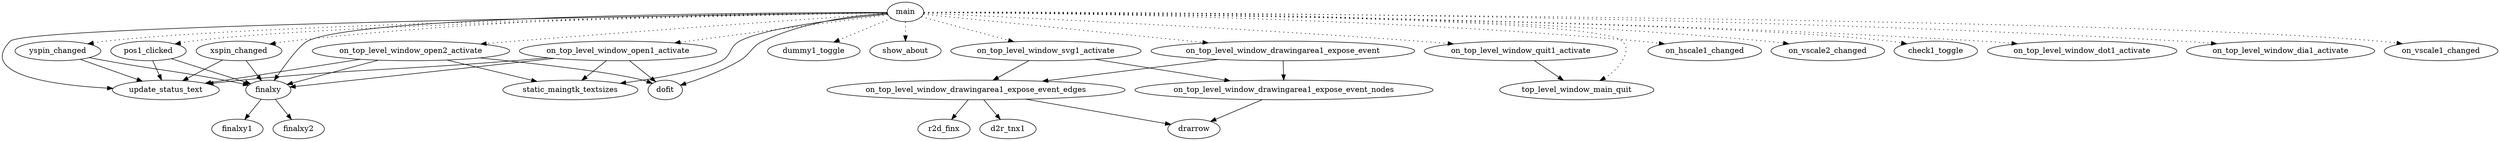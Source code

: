 digraph callgraph {
"yspin_changed" -> "update_status_text" [style=solid];
"yspin_changed" -> "finalxy" [style=solid];
"on_top_level_window_open1_activate" -> "dofit" [style=solid];
"on_top_level_window_open1_activate" -> "update_status_text" [style=solid];
"on_top_level_window_open1_activate" -> "static_maingtk_textsizes" [style=solid];
"on_top_level_window_open1_activate" -> "finalxy" [style=solid];
"on_top_level_window_drawingarea1_expose_event_nodes" -> "drarrow" [style=solid];
"main" -> "yspin_changed" [style=dotted];
"main" -> "on_top_level_window_open1_activate" [style=dotted];
"main" -> "dummy1_toggle" [style=dotted];
"main" -> "show_about" [style=dotted];
"main" -> "static_maingtk_textsizes" [style=solid];
"main" -> "finalxy" [style=solid];
"main" -> "on_top_level_window_drawingarea1_expose_event" [style=dotted];
"main" -> "top_level_window_main_quit" [style=dotted];
"main" -> "pos1_clicked" [style=dotted];
"main" -> "dofit" [style=solid];
"main" -> "on_hscale1_changed" [style=dotted];
"main" -> "on_vscale2_changed" [style=dotted];
"main" -> "check1_toggle" [style=dotted];
"main" -> "on_top_level_window_svg1_activate" [style=dotted];
"main" -> "on_top_level_window_dot1_activate" [style=dotted];
"main" -> "on_top_level_window_dia1_activate" [style=dotted];
"main" -> "on_vscale1_changed" [style=dotted];
"main" -> "on_top_level_window_open2_activate" [style=dotted];
"main" -> "on_top_level_window_quit1_activate" [style=dotted];
"main" -> "xspin_changed" [style=dotted];
"main" -> "update_status_text" [style=solid];
"on_top_level_window_svg1_activate" -> "on_top_level_window_drawingarea1_expose_event_edges" [style=solid];
"on_top_level_window_svg1_activate" -> "on_top_level_window_drawingarea1_expose_event_nodes" [style=solid];
"finalxy" -> "finalxy2" [style=solid];
"finalxy" -> "finalxy1" [style=solid];
"on_top_level_window_drawingarea1_expose_event" -> "on_top_level_window_drawingarea1_expose_event_edges" [style=solid];
"on_top_level_window_drawingarea1_expose_event" -> "on_top_level_window_drawingarea1_expose_event_nodes" [style=solid];
"xspin_changed" -> "update_status_text" [style=solid];
"xspin_changed" -> "finalxy" [style=solid];
"on_top_level_window_open2_activate" -> "update_status_text" [style=solid];
"on_top_level_window_open2_activate" -> "dofit" [style=solid];
"on_top_level_window_open2_activate" -> "finalxy" [style=solid];
"on_top_level_window_open2_activate" -> "static_maingtk_textsizes" [style=solid];
"on_top_level_window_drawingarea1_expose_event_edges" -> "d2r_tnx1" [style=solid];
"on_top_level_window_drawingarea1_expose_event_edges" -> "r2d_finx" [style=solid];
"on_top_level_window_drawingarea1_expose_event_edges" -> "drarrow" [style=solid];
"on_top_level_window_quit1_activate" -> "top_level_window_main_quit" [style=solid];
"pos1_clicked" -> "update_status_text" [style=solid];
"pos1_clicked" -> "finalxy" [style=solid];
}
